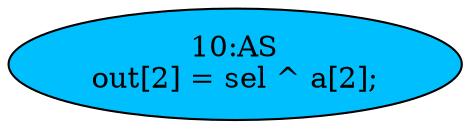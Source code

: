 strict digraph "" {
	node [label="\N"];
	"10:AS"	[ast="<pyverilog.vparser.ast.Assign object at 0x7fb56c90fb10>",
		def_var="['out']",
		fillcolor=deepskyblue,
		label="10:AS
out[2] = sel ^ a[2];",
		statements="[]",
		style=filled,
		typ=Assign,
		use_var="['sel', 'a']"];
}
